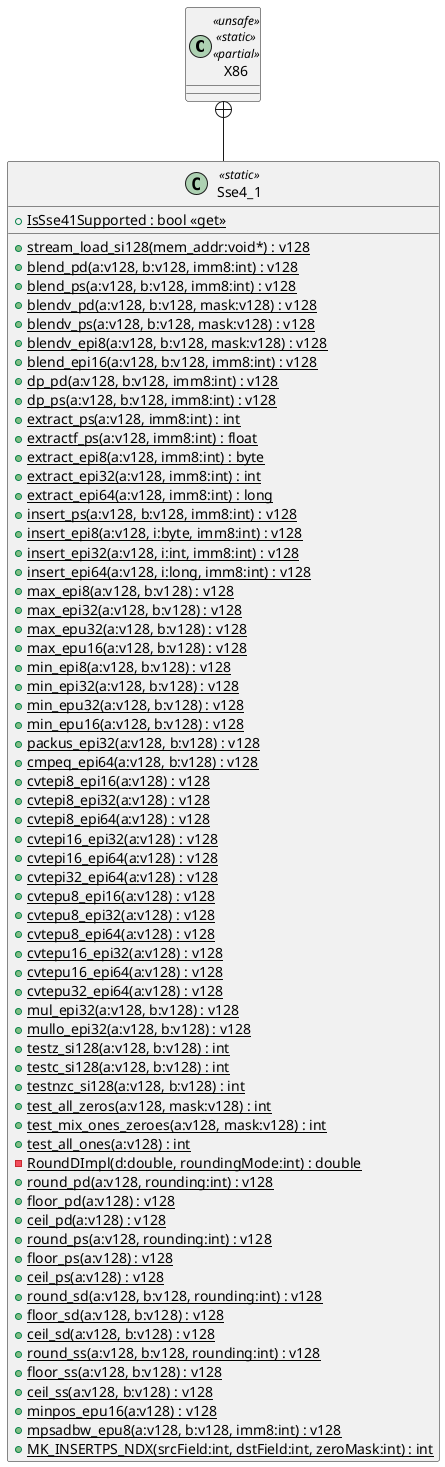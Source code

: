 @startuml
class X86 <<unsafe>> <<static>> <<partial>> {
}
class Sse4_1 <<static>> {
    + {static} IsSse41Supported : bool <<get>>
    + {static} stream_load_si128(mem_addr:void*) : v128
    + {static} blend_pd(a:v128, b:v128, imm8:int) : v128
    + {static} blend_ps(a:v128, b:v128, imm8:int) : v128
    + {static} blendv_pd(a:v128, b:v128, mask:v128) : v128
    + {static} blendv_ps(a:v128, b:v128, mask:v128) : v128
    + {static} blendv_epi8(a:v128, b:v128, mask:v128) : v128
    + {static} blend_epi16(a:v128, b:v128, imm8:int) : v128
    + {static} dp_pd(a:v128, b:v128, imm8:int) : v128
    + {static} dp_ps(a:v128, b:v128, imm8:int) : v128
    + {static} extract_ps(a:v128, imm8:int) : int
    + {static} extractf_ps(a:v128, imm8:int) : float
    + {static} extract_epi8(a:v128, imm8:int) : byte
    + {static} extract_epi32(a:v128, imm8:int) : int
    + {static} extract_epi64(a:v128, imm8:int) : long
    + {static} insert_ps(a:v128, b:v128, imm8:int) : v128
    + {static} insert_epi8(a:v128, i:byte, imm8:int) : v128
    + {static} insert_epi32(a:v128, i:int, imm8:int) : v128
    + {static} insert_epi64(a:v128, i:long, imm8:int) : v128
    + {static} max_epi8(a:v128, b:v128) : v128
    + {static} max_epi32(a:v128, b:v128) : v128
    + {static} max_epu32(a:v128, b:v128) : v128
    + {static} max_epu16(a:v128, b:v128) : v128
    + {static} min_epi8(a:v128, b:v128) : v128
    + {static} min_epi32(a:v128, b:v128) : v128
    + {static} min_epu32(a:v128, b:v128) : v128
    + {static} min_epu16(a:v128, b:v128) : v128
    + {static} packus_epi32(a:v128, b:v128) : v128
    + {static} cmpeq_epi64(a:v128, b:v128) : v128
    + {static} cvtepi8_epi16(a:v128) : v128
    + {static} cvtepi8_epi32(a:v128) : v128
    + {static} cvtepi8_epi64(a:v128) : v128
    + {static} cvtepi16_epi32(a:v128) : v128
    + {static} cvtepi16_epi64(a:v128) : v128
    + {static} cvtepi32_epi64(a:v128) : v128
    + {static} cvtepu8_epi16(a:v128) : v128
    + {static} cvtepu8_epi32(a:v128) : v128
    + {static} cvtepu8_epi64(a:v128) : v128
    + {static} cvtepu16_epi32(a:v128) : v128
    + {static} cvtepu16_epi64(a:v128) : v128
    + {static} cvtepu32_epi64(a:v128) : v128
    + {static} mul_epi32(a:v128, b:v128) : v128
    + {static} mullo_epi32(a:v128, b:v128) : v128
    + {static} testz_si128(a:v128, b:v128) : int
    + {static} testc_si128(a:v128, b:v128) : int
    + {static} testnzc_si128(a:v128, b:v128) : int
    + {static} test_all_zeros(a:v128, mask:v128) : int
    + {static} test_mix_ones_zeroes(a:v128, mask:v128) : int
    + {static} test_all_ones(a:v128) : int
    - {static} RoundDImpl(d:double, roundingMode:int) : double
    + {static} round_pd(a:v128, rounding:int) : v128
    + {static} floor_pd(a:v128) : v128
    + {static} ceil_pd(a:v128) : v128
    + {static} round_ps(a:v128, rounding:int) : v128
    + {static} floor_ps(a:v128) : v128
    + {static} ceil_ps(a:v128) : v128
    + {static} round_sd(a:v128, b:v128, rounding:int) : v128
    + {static} floor_sd(a:v128, b:v128) : v128
    + {static} ceil_sd(a:v128, b:v128) : v128
    + {static} round_ss(a:v128, b:v128, rounding:int) : v128
    + {static} floor_ss(a:v128, b:v128) : v128
    + {static} ceil_ss(a:v128, b:v128) : v128
    + {static} minpos_epu16(a:v128) : v128
    + {static} mpsadbw_epu8(a:v128, b:v128, imm8:int) : v128
    + {static} MK_INSERTPS_NDX(srcField:int, dstField:int, zeroMask:int) : int
}
X86 +-- Sse4_1
@enduml
